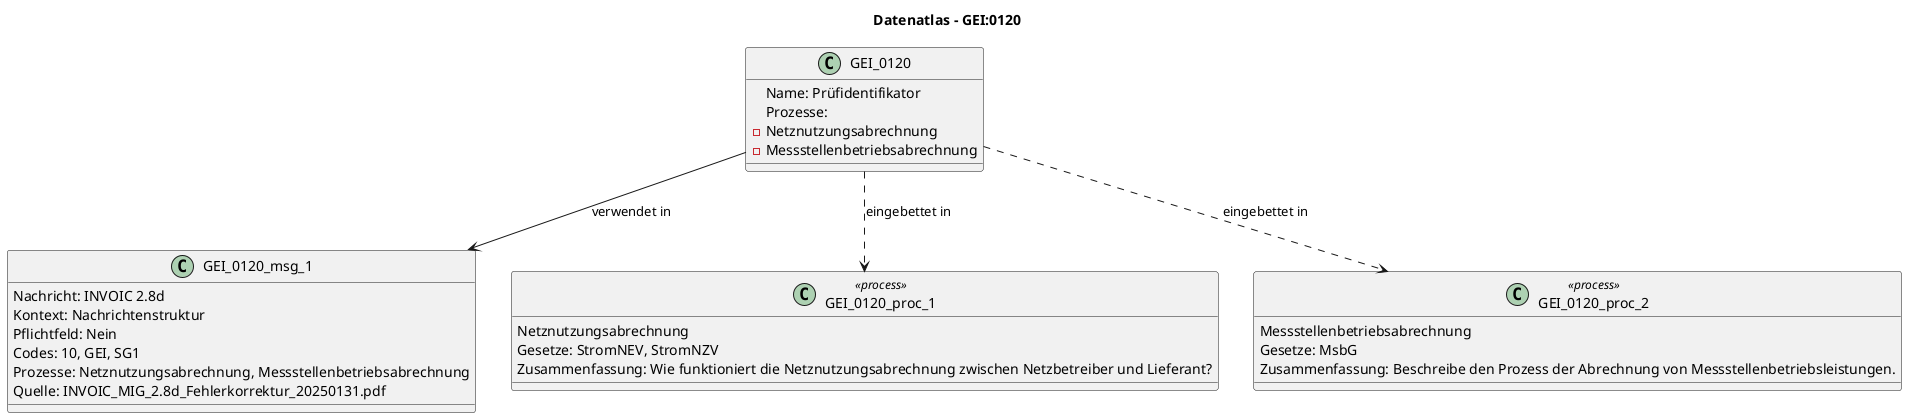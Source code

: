 @startuml
title Datenatlas – GEI:0120
class GEI_0120 {
  Name: Prüfidentifikator
  Prozesse:
    - Netznutzungsabrechnung
    - Messstellenbetriebsabrechnung
}
class GEI_0120_msg_1 {
  Nachricht: INVOIC 2.8d
  Kontext: Nachrichtenstruktur
  Pflichtfeld: Nein
  Codes: 10, GEI, SG1
  Prozesse: Netznutzungsabrechnung, Messstellenbetriebsabrechnung
  Quelle: INVOIC_MIG_2.8d_Fehlerkorrektur_20250131.pdf
}
GEI_0120 --> GEI_0120_msg_1 : verwendet in
class GEI_0120_proc_1 <<process>> {
  Netznutzungsabrechnung
  Gesetze: StromNEV, StromNZV
  Zusammenfassung: Wie funktioniert die Netznutzungsabrechnung zwischen Netzbetreiber und Lieferant?
}
GEI_0120 ..> GEI_0120_proc_1 : eingebettet in
class GEI_0120_proc_2 <<process>> {
  Messstellenbetriebsabrechnung
  Gesetze: MsbG
  Zusammenfassung: Beschreibe den Prozess der Abrechnung von Messstellenbetriebsleistungen.
}
GEI_0120 ..> GEI_0120_proc_2 : eingebettet in
@enduml